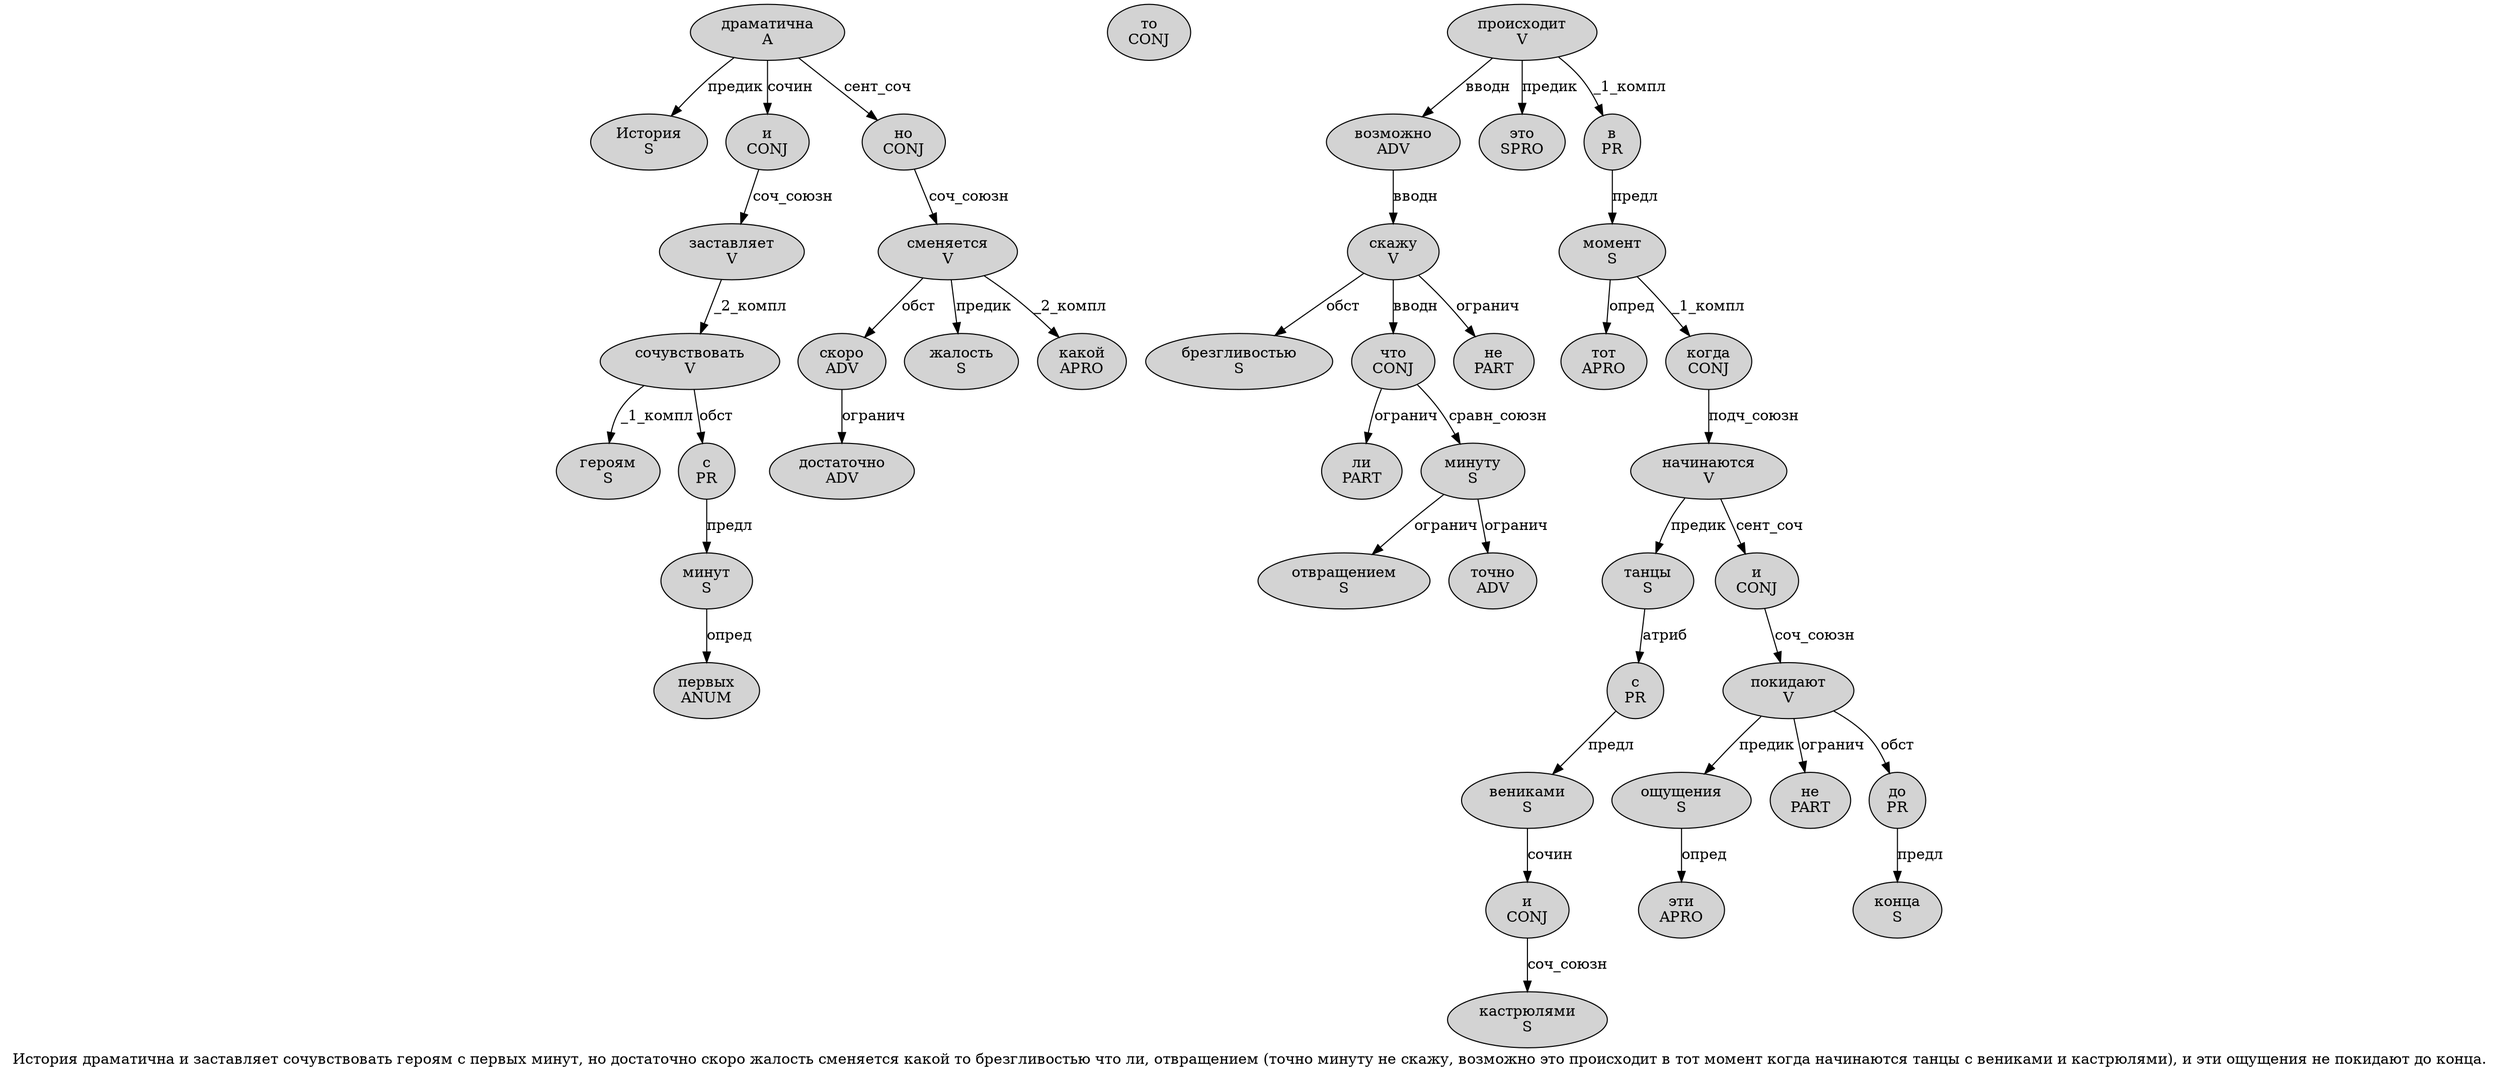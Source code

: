 digraph SENTENCE_2392 {
	graph [label="История драматична и заставляет сочувствовать героям с первых минут, но достаточно скоро жалость сменяется какой то брезгливостью что ли, отвращением (точно минуту не скажу, возможно это происходит в тот момент когда начинаются танцы с вениками и кастрюлями), и эти ощущения не покидают до конца."]
	node [style=filled]
		0 [label="История
S" color="" fillcolor=lightgray penwidth=1 shape=ellipse]
		1 [label="драматична
A" color="" fillcolor=lightgray penwidth=1 shape=ellipse]
		2 [label="и
CONJ" color="" fillcolor=lightgray penwidth=1 shape=ellipse]
		3 [label="заставляет
V" color="" fillcolor=lightgray penwidth=1 shape=ellipse]
		4 [label="сочувствовать
V" color="" fillcolor=lightgray penwidth=1 shape=ellipse]
		5 [label="героям
S" color="" fillcolor=lightgray penwidth=1 shape=ellipse]
		6 [label="с
PR" color="" fillcolor=lightgray penwidth=1 shape=ellipse]
		7 [label="первых
ANUM" color="" fillcolor=lightgray penwidth=1 shape=ellipse]
		8 [label="минут
S" color="" fillcolor=lightgray penwidth=1 shape=ellipse]
		10 [label="но
CONJ" color="" fillcolor=lightgray penwidth=1 shape=ellipse]
		11 [label="достаточно
ADV" color="" fillcolor=lightgray penwidth=1 shape=ellipse]
		12 [label="скоро
ADV" color="" fillcolor=lightgray penwidth=1 shape=ellipse]
		13 [label="жалость
S" color="" fillcolor=lightgray penwidth=1 shape=ellipse]
		14 [label="сменяется
V" color="" fillcolor=lightgray penwidth=1 shape=ellipse]
		15 [label="какой
APRO" color="" fillcolor=lightgray penwidth=1 shape=ellipse]
		16 [label="то
CONJ" color="" fillcolor=lightgray penwidth=1 shape=ellipse]
		17 [label="брезгливостью
S" color="" fillcolor=lightgray penwidth=1 shape=ellipse]
		18 [label="что
CONJ" color="" fillcolor=lightgray penwidth=1 shape=ellipse]
		19 [label="ли
PART" color="" fillcolor=lightgray penwidth=1 shape=ellipse]
		21 [label="отвращением
S" color="" fillcolor=lightgray penwidth=1 shape=ellipse]
		23 [label="точно
ADV" color="" fillcolor=lightgray penwidth=1 shape=ellipse]
		24 [label="минуту
S" color="" fillcolor=lightgray penwidth=1 shape=ellipse]
		25 [label="не
PART" color="" fillcolor=lightgray penwidth=1 shape=ellipse]
		26 [label="скажу
V" color="" fillcolor=lightgray penwidth=1 shape=ellipse]
		28 [label="возможно
ADV" color="" fillcolor=lightgray penwidth=1 shape=ellipse]
		29 [label="это
SPRO" color="" fillcolor=lightgray penwidth=1 shape=ellipse]
		30 [label="происходит
V" color="" fillcolor=lightgray penwidth=1 shape=ellipse]
		31 [label="в
PR" color="" fillcolor=lightgray penwidth=1 shape=ellipse]
		32 [label="тот
APRO" color="" fillcolor=lightgray penwidth=1 shape=ellipse]
		33 [label="момент
S" color="" fillcolor=lightgray penwidth=1 shape=ellipse]
		34 [label="когда
CONJ" color="" fillcolor=lightgray penwidth=1 shape=ellipse]
		35 [label="начинаются
V" color="" fillcolor=lightgray penwidth=1 shape=ellipse]
		36 [label="танцы
S" color="" fillcolor=lightgray penwidth=1 shape=ellipse]
		37 [label="с
PR" color="" fillcolor=lightgray penwidth=1 shape=ellipse]
		38 [label="вениками
S" color="" fillcolor=lightgray penwidth=1 shape=ellipse]
		39 [label="и
CONJ" color="" fillcolor=lightgray penwidth=1 shape=ellipse]
		40 [label="кастрюлями
S" color="" fillcolor=lightgray penwidth=1 shape=ellipse]
		43 [label="и
CONJ" color="" fillcolor=lightgray penwidth=1 shape=ellipse]
		44 [label="эти
APRO" color="" fillcolor=lightgray penwidth=1 shape=ellipse]
		45 [label="ощущения
S" color="" fillcolor=lightgray penwidth=1 shape=ellipse]
		46 [label="не
PART" color="" fillcolor=lightgray penwidth=1 shape=ellipse]
		47 [label="покидают
V" color="" fillcolor=lightgray penwidth=1 shape=ellipse]
		48 [label="до
PR" color="" fillcolor=lightgray penwidth=1 shape=ellipse]
		49 [label="конца
S" color="" fillcolor=lightgray penwidth=1 shape=ellipse]
			6 -> 8 [label="предл"]
			24 -> 21 [label="огранич"]
			24 -> 23 [label="огранич"]
			26 -> 17 [label="обст"]
			26 -> 18 [label="вводн"]
			26 -> 25 [label="огранич"]
			45 -> 44 [label="опред"]
			31 -> 33 [label="предл"]
			4 -> 5 [label="_1_компл"]
			4 -> 6 [label="обст"]
			47 -> 45 [label="предик"]
			47 -> 46 [label="огранич"]
			47 -> 48 [label="обст"]
			14 -> 12 [label="обст"]
			14 -> 13 [label="предик"]
			14 -> 15 [label="_2_компл"]
			35 -> 36 [label="предик"]
			35 -> 43 [label="сент_соч"]
			1 -> 0 [label="предик"]
			1 -> 2 [label="сочин"]
			1 -> 10 [label="сент_соч"]
			36 -> 37 [label="атриб"]
			34 -> 35 [label="подч_союзн"]
			8 -> 7 [label="опред"]
			10 -> 14 [label="соч_союзн"]
			30 -> 28 [label="вводн"]
			30 -> 29 [label="предик"]
			30 -> 31 [label="_1_компл"]
			48 -> 49 [label="предл"]
			33 -> 32 [label="опред"]
			33 -> 34 [label="_1_компл"]
			18 -> 19 [label="огранич"]
			18 -> 24 [label="сравн_союзн"]
			28 -> 26 [label="вводн"]
			43 -> 47 [label="соч_союзн"]
			37 -> 38 [label="предл"]
			39 -> 40 [label="соч_союзн"]
			38 -> 39 [label="сочин"]
			2 -> 3 [label="соч_союзн"]
			12 -> 11 [label="огранич"]
			3 -> 4 [label="_2_компл"]
}